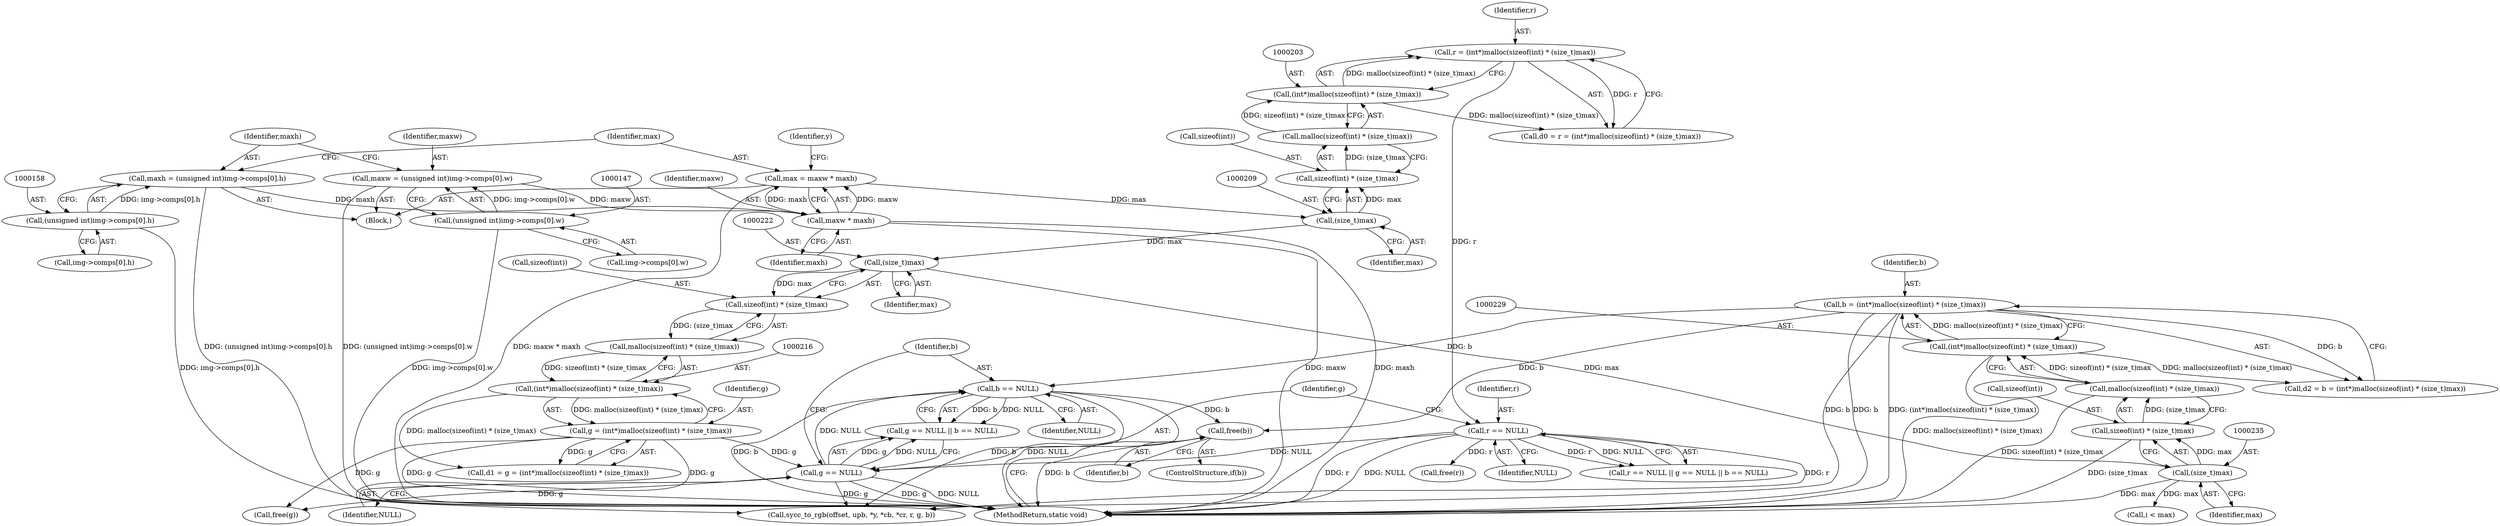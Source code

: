 digraph "0_openjpeg_15f081c89650dccee4aa4ae66f614c3fdb268767_2@pointer" {
"1000347" [label="(Call,free(b))"];
"1000226" [label="(Call,b = (int*)malloc(sizeof(int) * (size_t)max))"];
"1000228" [label="(Call,(int*)malloc(sizeof(int) * (size_t)max))"];
"1000230" [label="(Call,malloc(sizeof(int) * (size_t)max))"];
"1000231" [label="(Call,sizeof(int) * (size_t)max)"];
"1000234" [label="(Call,(size_t)max)"];
"1000221" [label="(Call,(size_t)max)"];
"1000208" [label="(Call,(size_t)max)"];
"1000166" [label="(Call,max = maxw * maxh)"];
"1000168" [label="(Call,maxw * maxh)"];
"1000144" [label="(Call,maxw = (unsigned int)img->comps[0].w)"];
"1000146" [label="(Call,(unsigned int)img->comps[0].w)"];
"1000155" [label="(Call,maxh = (unsigned int)img->comps[0].h)"];
"1000157" [label="(Call,(unsigned int)img->comps[0].h)"];
"1000246" [label="(Call,b == NULL)"];
"1000243" [label="(Call,g == NULL)"];
"1000213" [label="(Call,g = (int*)malloc(sizeof(int) * (size_t)max))"];
"1000215" [label="(Call,(int*)malloc(sizeof(int) * (size_t)max))"];
"1000217" [label="(Call,malloc(sizeof(int) * (size_t)max))"];
"1000218" [label="(Call,sizeof(int) * (size_t)max)"];
"1000239" [label="(Call,r == NULL)"];
"1000200" [label="(Call,r = (int*)malloc(sizeof(int) * (size_t)max))"];
"1000202" [label="(Call,(int*)malloc(sizeof(int) * (size_t)max))"];
"1000204" [label="(Call,malloc(sizeof(int) * (size_t)max))"];
"1000205" [label="(Call,sizeof(int) * (size_t)max)"];
"1000345" [label="(ControlStructure,if(b))"];
"1000241" [label="(Identifier,NULL)"];
"1000206" [label="(Call,sizeof(int))"];
"1000223" [label="(Identifier,max)"];
"1000208" [label="(Call,(size_t)max)"];
"1000204" [label="(Call,malloc(sizeof(int) * (size_t)max))"];
"1000349" [label="(MethodReturn,static void)"];
"1000228" [label="(Call,(int*)malloc(sizeof(int) * (size_t)max))"];
"1000236" [label="(Identifier,max)"];
"1000157" [label="(Call,(unsigned int)img->comps[0].h)"];
"1000230" [label="(Call,malloc(sizeof(int) * (size_t)max))"];
"1000211" [label="(Call,d1 = g = (int*)malloc(sizeof(int) * (size_t)max))"];
"1000343" [label="(Call,free(g))"];
"1000247" [label="(Identifier,b)"];
"1000148" [label="(Call,img->comps[0].w)"];
"1000172" [label="(Identifier,y)"];
"1000239" [label="(Call,r == NULL)"];
"1000231" [label="(Call,sizeof(int) * (size_t)max)"];
"1000145" [label="(Identifier,maxw)"];
"1000232" [label="(Call,sizeof(int))"];
"1000201" [label="(Identifier,r)"];
"1000234" [label="(Call,(size_t)max)"];
"1000218" [label="(Call,sizeof(int) * (size_t)max)"];
"1000103" [label="(Block,)"];
"1000146" [label="(Call,(unsigned int)img->comps[0].w)"];
"1000221" [label="(Call,(size_t)max)"];
"1000168" [label="(Call,maxw * maxh)"];
"1000245" [label="(Identifier,NULL)"];
"1000248" [label="(Identifier,NULL)"];
"1000202" [label="(Call,(int*)malloc(sizeof(int) * (size_t)max))"];
"1000169" [label="(Identifier,maxw)"];
"1000242" [label="(Call,g == NULL || b == NULL)"];
"1000219" [label="(Call,sizeof(int))"];
"1000215" [label="(Call,(int*)malloc(sizeof(int) * (size_t)max))"];
"1000238" [label="(Call,r == NULL || g == NULL || b == NULL)"];
"1000198" [label="(Call,d0 = r = (int*)malloc(sizeof(int) * (size_t)max))"];
"1000260" [label="(Call,sycc_to_rgb(offset, upb, *y, *cb, *cr, r, g, b))"];
"1000205" [label="(Call,sizeof(int) * (size_t)max)"];
"1000156" [label="(Identifier,maxh)"];
"1000200" [label="(Call,r = (int*)malloc(sizeof(int) * (size_t)max))"];
"1000214" [label="(Identifier,g)"];
"1000227" [label="(Identifier,b)"];
"1000210" [label="(Identifier,max)"];
"1000144" [label="(Call,maxw = (unsigned int)img->comps[0].w)"];
"1000159" [label="(Call,img->comps[0].h)"];
"1000244" [label="(Identifier,g)"];
"1000226" [label="(Call,b = (int*)malloc(sizeof(int) * (size_t)max))"];
"1000213" [label="(Call,g = (int*)malloc(sizeof(int) * (size_t)max))"];
"1000217" [label="(Call,malloc(sizeof(int) * (size_t)max))"];
"1000224" [label="(Call,d2 = b = (int*)malloc(sizeof(int) * (size_t)max))"];
"1000155" [label="(Call,maxh = (unsigned int)img->comps[0].h)"];
"1000347" [label="(Call,free(b))"];
"1000166" [label="(Call,max = maxw * maxh)"];
"1000246" [label="(Call,b == NULL)"];
"1000348" [label="(Identifier,b)"];
"1000243" [label="(Call,g == NULL)"];
"1000254" [label="(Call,i < max)"];
"1000240" [label="(Identifier,r)"];
"1000339" [label="(Call,free(r))"];
"1000170" [label="(Identifier,maxh)"];
"1000167" [label="(Identifier,max)"];
"1000347" -> "1000345"  [label="AST: "];
"1000347" -> "1000348"  [label="CFG: "];
"1000348" -> "1000347"  [label="AST: "];
"1000349" -> "1000347"  [label="CFG: "];
"1000347" -> "1000349"  [label="DDG: b"];
"1000226" -> "1000347"  [label="DDG: b"];
"1000246" -> "1000347"  [label="DDG: b"];
"1000226" -> "1000224"  [label="AST: "];
"1000226" -> "1000228"  [label="CFG: "];
"1000227" -> "1000226"  [label="AST: "];
"1000228" -> "1000226"  [label="AST: "];
"1000224" -> "1000226"  [label="CFG: "];
"1000226" -> "1000349"  [label="DDG: b"];
"1000226" -> "1000349"  [label="DDG: (int*)malloc(sizeof(int) * (size_t)max)"];
"1000226" -> "1000224"  [label="DDG: b"];
"1000228" -> "1000226"  [label="DDG: malloc(sizeof(int) * (size_t)max)"];
"1000226" -> "1000246"  [label="DDG: b"];
"1000226" -> "1000260"  [label="DDG: b"];
"1000228" -> "1000230"  [label="CFG: "];
"1000229" -> "1000228"  [label="AST: "];
"1000230" -> "1000228"  [label="AST: "];
"1000228" -> "1000349"  [label="DDG: malloc(sizeof(int) * (size_t)max)"];
"1000228" -> "1000224"  [label="DDG: malloc(sizeof(int) * (size_t)max)"];
"1000230" -> "1000228"  [label="DDG: sizeof(int) * (size_t)max"];
"1000230" -> "1000231"  [label="CFG: "];
"1000231" -> "1000230"  [label="AST: "];
"1000230" -> "1000349"  [label="DDG: sizeof(int) * (size_t)max"];
"1000231" -> "1000230"  [label="DDG: (size_t)max"];
"1000231" -> "1000234"  [label="CFG: "];
"1000232" -> "1000231"  [label="AST: "];
"1000234" -> "1000231"  [label="AST: "];
"1000231" -> "1000349"  [label="DDG: (size_t)max"];
"1000234" -> "1000231"  [label="DDG: max"];
"1000234" -> "1000236"  [label="CFG: "];
"1000235" -> "1000234"  [label="AST: "];
"1000236" -> "1000234"  [label="AST: "];
"1000234" -> "1000349"  [label="DDG: max"];
"1000221" -> "1000234"  [label="DDG: max"];
"1000234" -> "1000254"  [label="DDG: max"];
"1000221" -> "1000218"  [label="AST: "];
"1000221" -> "1000223"  [label="CFG: "];
"1000222" -> "1000221"  [label="AST: "];
"1000223" -> "1000221"  [label="AST: "];
"1000218" -> "1000221"  [label="CFG: "];
"1000221" -> "1000218"  [label="DDG: max"];
"1000208" -> "1000221"  [label="DDG: max"];
"1000208" -> "1000205"  [label="AST: "];
"1000208" -> "1000210"  [label="CFG: "];
"1000209" -> "1000208"  [label="AST: "];
"1000210" -> "1000208"  [label="AST: "];
"1000205" -> "1000208"  [label="CFG: "];
"1000208" -> "1000205"  [label="DDG: max"];
"1000166" -> "1000208"  [label="DDG: max"];
"1000166" -> "1000103"  [label="AST: "];
"1000166" -> "1000168"  [label="CFG: "];
"1000167" -> "1000166"  [label="AST: "];
"1000168" -> "1000166"  [label="AST: "];
"1000172" -> "1000166"  [label="CFG: "];
"1000166" -> "1000349"  [label="DDG: maxw * maxh"];
"1000168" -> "1000166"  [label="DDG: maxw"];
"1000168" -> "1000166"  [label="DDG: maxh"];
"1000168" -> "1000170"  [label="CFG: "];
"1000169" -> "1000168"  [label="AST: "];
"1000170" -> "1000168"  [label="AST: "];
"1000168" -> "1000349"  [label="DDG: maxw"];
"1000168" -> "1000349"  [label="DDG: maxh"];
"1000144" -> "1000168"  [label="DDG: maxw"];
"1000155" -> "1000168"  [label="DDG: maxh"];
"1000144" -> "1000103"  [label="AST: "];
"1000144" -> "1000146"  [label="CFG: "];
"1000145" -> "1000144"  [label="AST: "];
"1000146" -> "1000144"  [label="AST: "];
"1000156" -> "1000144"  [label="CFG: "];
"1000144" -> "1000349"  [label="DDG: (unsigned int)img->comps[0].w"];
"1000146" -> "1000144"  [label="DDG: img->comps[0].w"];
"1000146" -> "1000148"  [label="CFG: "];
"1000147" -> "1000146"  [label="AST: "];
"1000148" -> "1000146"  [label="AST: "];
"1000146" -> "1000349"  [label="DDG: img->comps[0].w"];
"1000155" -> "1000103"  [label="AST: "];
"1000155" -> "1000157"  [label="CFG: "];
"1000156" -> "1000155"  [label="AST: "];
"1000157" -> "1000155"  [label="AST: "];
"1000167" -> "1000155"  [label="CFG: "];
"1000155" -> "1000349"  [label="DDG: (unsigned int)img->comps[0].h"];
"1000157" -> "1000155"  [label="DDG: img->comps[0].h"];
"1000157" -> "1000159"  [label="CFG: "];
"1000158" -> "1000157"  [label="AST: "];
"1000159" -> "1000157"  [label="AST: "];
"1000157" -> "1000349"  [label="DDG: img->comps[0].h"];
"1000246" -> "1000242"  [label="AST: "];
"1000246" -> "1000248"  [label="CFG: "];
"1000247" -> "1000246"  [label="AST: "];
"1000248" -> "1000246"  [label="AST: "];
"1000242" -> "1000246"  [label="CFG: "];
"1000246" -> "1000349"  [label="DDG: NULL"];
"1000246" -> "1000349"  [label="DDG: b"];
"1000246" -> "1000242"  [label="DDG: b"];
"1000246" -> "1000242"  [label="DDG: NULL"];
"1000243" -> "1000246"  [label="DDG: NULL"];
"1000246" -> "1000260"  [label="DDG: b"];
"1000243" -> "1000242"  [label="AST: "];
"1000243" -> "1000245"  [label="CFG: "];
"1000244" -> "1000243"  [label="AST: "];
"1000245" -> "1000243"  [label="AST: "];
"1000247" -> "1000243"  [label="CFG: "];
"1000242" -> "1000243"  [label="CFG: "];
"1000243" -> "1000349"  [label="DDG: g"];
"1000243" -> "1000349"  [label="DDG: NULL"];
"1000243" -> "1000242"  [label="DDG: g"];
"1000243" -> "1000242"  [label="DDG: NULL"];
"1000213" -> "1000243"  [label="DDG: g"];
"1000239" -> "1000243"  [label="DDG: NULL"];
"1000243" -> "1000260"  [label="DDG: g"];
"1000243" -> "1000343"  [label="DDG: g"];
"1000213" -> "1000211"  [label="AST: "];
"1000213" -> "1000215"  [label="CFG: "];
"1000214" -> "1000213"  [label="AST: "];
"1000215" -> "1000213"  [label="AST: "];
"1000211" -> "1000213"  [label="CFG: "];
"1000213" -> "1000349"  [label="DDG: g"];
"1000213" -> "1000211"  [label="DDG: g"];
"1000215" -> "1000213"  [label="DDG: malloc(sizeof(int) * (size_t)max)"];
"1000213" -> "1000260"  [label="DDG: g"];
"1000213" -> "1000343"  [label="DDG: g"];
"1000215" -> "1000217"  [label="CFG: "];
"1000216" -> "1000215"  [label="AST: "];
"1000217" -> "1000215"  [label="AST: "];
"1000215" -> "1000211"  [label="DDG: malloc(sizeof(int) * (size_t)max)"];
"1000217" -> "1000215"  [label="DDG: sizeof(int) * (size_t)max"];
"1000217" -> "1000218"  [label="CFG: "];
"1000218" -> "1000217"  [label="AST: "];
"1000218" -> "1000217"  [label="DDG: (size_t)max"];
"1000219" -> "1000218"  [label="AST: "];
"1000239" -> "1000238"  [label="AST: "];
"1000239" -> "1000241"  [label="CFG: "];
"1000240" -> "1000239"  [label="AST: "];
"1000241" -> "1000239"  [label="AST: "];
"1000244" -> "1000239"  [label="CFG: "];
"1000238" -> "1000239"  [label="CFG: "];
"1000239" -> "1000349"  [label="DDG: r"];
"1000239" -> "1000349"  [label="DDG: NULL"];
"1000239" -> "1000238"  [label="DDG: r"];
"1000239" -> "1000238"  [label="DDG: NULL"];
"1000200" -> "1000239"  [label="DDG: r"];
"1000239" -> "1000260"  [label="DDG: r"];
"1000239" -> "1000339"  [label="DDG: r"];
"1000200" -> "1000198"  [label="AST: "];
"1000200" -> "1000202"  [label="CFG: "];
"1000201" -> "1000200"  [label="AST: "];
"1000202" -> "1000200"  [label="AST: "];
"1000198" -> "1000200"  [label="CFG: "];
"1000200" -> "1000198"  [label="DDG: r"];
"1000202" -> "1000200"  [label="DDG: malloc(sizeof(int) * (size_t)max)"];
"1000202" -> "1000204"  [label="CFG: "];
"1000203" -> "1000202"  [label="AST: "];
"1000204" -> "1000202"  [label="AST: "];
"1000202" -> "1000198"  [label="DDG: malloc(sizeof(int) * (size_t)max)"];
"1000204" -> "1000202"  [label="DDG: sizeof(int) * (size_t)max"];
"1000204" -> "1000205"  [label="CFG: "];
"1000205" -> "1000204"  [label="AST: "];
"1000205" -> "1000204"  [label="DDG: (size_t)max"];
"1000206" -> "1000205"  [label="AST: "];
}
